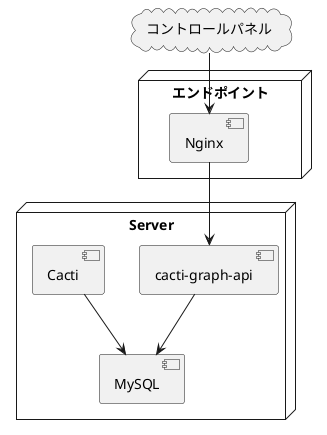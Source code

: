 @startuml

cloud "コントロールパネル"

node "エンドポイント" as endpoint {
	[Nginx]
}

node "Server" as cacti-server {
	[cacti-graph-api]
	[Cacti] -down-> [MySQL]
}

コントロールパネル -down-> [Nginx]
[Nginx] -down-> [cacti-graph-api]
[cacti-graph-api] -down-> [MySQL]

@enduml
